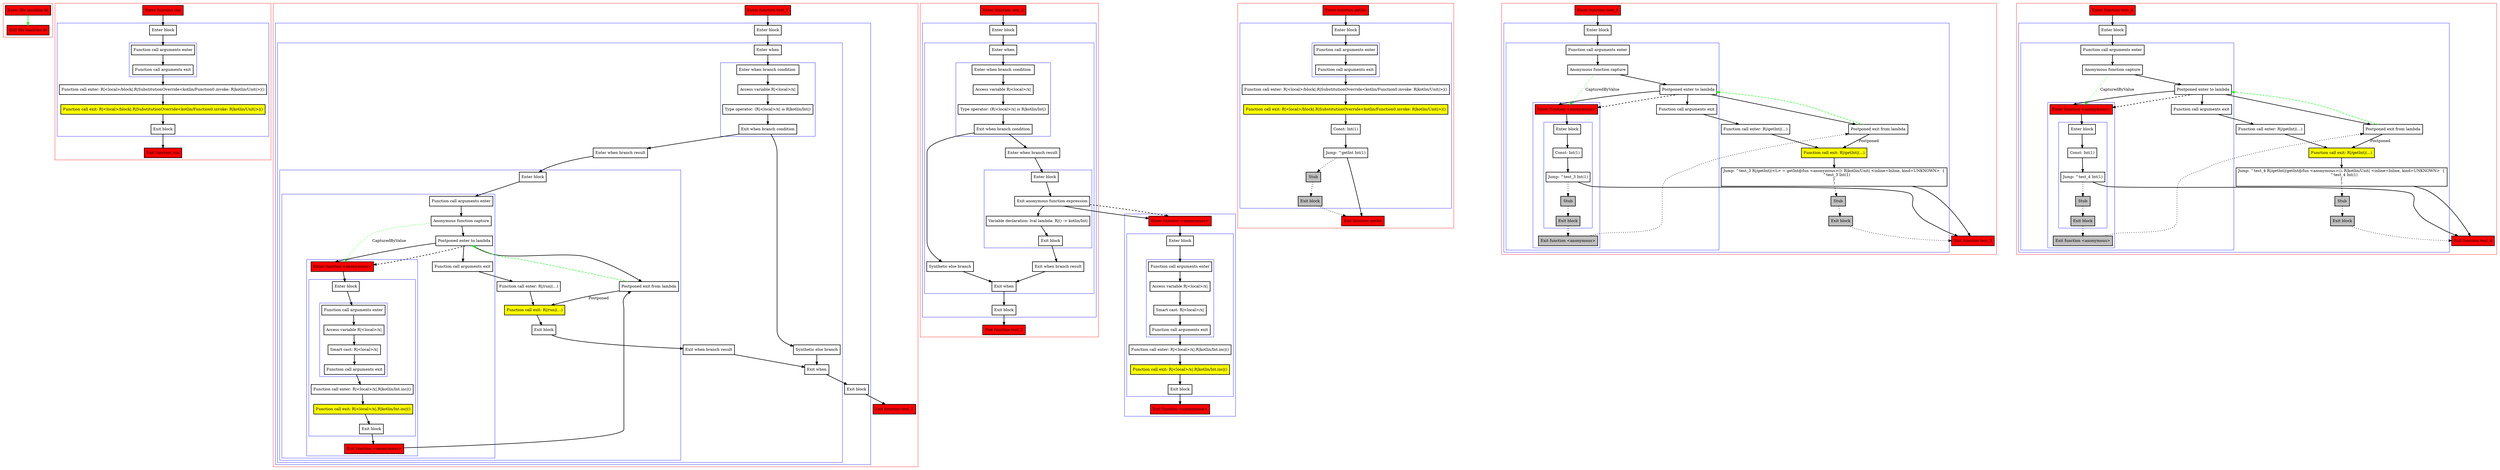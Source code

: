 digraph lambdas_kt {
    graph [nodesep=3]
    node [shape=box penwidth=2]
    edge [penwidth=2]

    subgraph cluster_0 {
        color=red
        0 [label="Enter file lambdas.kt" style="filled" fillcolor=red];
        1 [label="Exit file lambdas.kt" style="filled" fillcolor=red];
    }
    0 -> {1} [color=green];

    subgraph cluster_1 {
        color=red
        2 [label="Enter function run" style="filled" fillcolor=red];
        subgraph cluster_2 {
            color=blue
            3 [label="Enter block"];
            subgraph cluster_3 {
                color=blue
                4 [label="Function call arguments enter"];
                5 [label="Function call arguments exit"];
            }
            6 [label="Function call enter: R|<local>/block|.R|SubstitutionOverride<kotlin/Function0.invoke: R|kotlin/Unit|>|()"];
            7 [label="Function call exit: R|<local>/block|.R|SubstitutionOverride<kotlin/Function0.invoke: R|kotlin/Unit|>|()" style="filled" fillcolor=yellow];
            8 [label="Exit block"];
        }
        9 [label="Exit function run" style="filled" fillcolor=red];
    }
    2 -> {3};
    3 -> {4};
    4 -> {5};
    5 -> {6};
    6 -> {7};
    7 -> {8};
    8 -> {9};

    subgraph cluster_4 {
        color=red
        10 [label="Enter function test_1" style="filled" fillcolor=red];
        subgraph cluster_5 {
            color=blue
            11 [label="Enter block"];
            subgraph cluster_6 {
                color=blue
                12 [label="Enter when"];
                subgraph cluster_7 {
                    color=blue
                    13 [label="Enter when branch condition "];
                    14 [label="Access variable R|<local>/x|"];
                    15 [label="Type operator: (R|<local>/x| is R|kotlin/Int|)"];
                    16 [label="Exit when branch condition"];
                }
                17 [label="Synthetic else branch"];
                18 [label="Enter when branch result"];
                subgraph cluster_8 {
                    color=blue
                    19 [label="Enter block"];
                    subgraph cluster_9 {
                        color=blue
                        20 [label="Function call arguments enter"];
                        21 [label="Anonymous function capture"];
                        22 [label="Postponed enter to lambda"];
                        subgraph cluster_10 {
                            color=blue
                            23 [label="Enter function <anonymous>" style="filled" fillcolor=red];
                            subgraph cluster_11 {
                                color=blue
                                24 [label="Enter block"];
                                subgraph cluster_12 {
                                    color=blue
                                    25 [label="Function call arguments enter"];
                                    26 [label="Access variable R|<local>/x|"];
                                    27 [label="Smart cast: R|<local>/x|"];
                                    28 [label="Function call arguments exit"];
                                }
                                29 [label="Function call enter: R|<local>/x|.R|kotlin/Int.inc|()"];
                                30 [label="Function call exit: R|<local>/x|.R|kotlin/Int.inc|()" style="filled" fillcolor=yellow];
                                31 [label="Exit block"];
                            }
                            32 [label="Exit function <anonymous>" style="filled" fillcolor=red];
                        }
                        33 [label="Function call arguments exit"];
                    }
                    34 [label="Function call enter: R|/run|(...)"];
                    35 [label="Postponed exit from lambda"];
                    36 [label="Function call exit: R|/run|(...)" style="filled" fillcolor=yellow];
                    37 [label="Exit block"];
                }
                38 [label="Exit when branch result"];
                39 [label="Exit when"];
            }
            40 [label="Exit block"];
        }
        41 [label="Exit function test_1" style="filled" fillcolor=red];
    }
    10 -> {11};
    11 -> {12};
    12 -> {13};
    13 -> {14};
    14 -> {15};
    15 -> {16};
    16 -> {17 18};
    17 -> {39};
    18 -> {19};
    19 -> {20};
    20 -> {21};
    21 -> {22};
    21 -> {23} [color=green style=dotted label="CapturedByValue"];
    22 -> {23 33 35};
    22 -> {23} [style=dashed];
    23 -> {24};
    24 -> {25};
    25 -> {26};
    26 -> {27};
    27 -> {28};
    28 -> {29};
    29 -> {30};
    30 -> {31};
    31 -> {32};
    32 -> {35};
    33 -> {34};
    34 -> {36};
    35 -> {22} [color=green style=dashed];
    35 -> {36} [label="Postponed"];
    36 -> {37};
    37 -> {38};
    38 -> {39};
    39 -> {40};
    40 -> {41};

    subgraph cluster_13 {
        color=red
        42 [label="Enter function test_2" style="filled" fillcolor=red];
        subgraph cluster_14 {
            color=blue
            43 [label="Enter block"];
            subgraph cluster_15 {
                color=blue
                44 [label="Enter when"];
                subgraph cluster_16 {
                    color=blue
                    45 [label="Enter when branch condition "];
                    46 [label="Access variable R|<local>/x|"];
                    47 [label="Type operator: (R|<local>/x| is R|kotlin/Int|)"];
                    48 [label="Exit when branch condition"];
                }
                49 [label="Synthetic else branch"];
                50 [label="Enter when branch result"];
                subgraph cluster_17 {
                    color=blue
                    51 [label="Enter block"];
                    52 [label="Exit anonymous function expression"];
                    53 [label="Variable declaration: lval lambda: R|() -> kotlin/Int|"];
                    54 [label="Exit block"];
                }
                55 [label="Exit when branch result"];
                56 [label="Exit when"];
            }
            57 [label="Exit block"];
        }
        58 [label="Exit function test_2" style="filled" fillcolor=red];
    }
    subgraph cluster_18 {
        color=blue
        59 [label="Enter function <anonymous>" style="filled" fillcolor=red];
        subgraph cluster_19 {
            color=blue
            60 [label="Enter block"];
            subgraph cluster_20 {
                color=blue
                61 [label="Function call arguments enter"];
                62 [label="Access variable R|<local>/x|"];
                63 [label="Smart cast: R|<local>/x|"];
                64 [label="Function call arguments exit"];
            }
            65 [label="Function call enter: R|<local>/x|.R|kotlin/Int.inc|()"];
            66 [label="Function call exit: R|<local>/x|.R|kotlin/Int.inc|()" style="filled" fillcolor=yellow];
            67 [label="Exit block"];
        }
        68 [label="Exit function <anonymous>" style="filled" fillcolor=red];
    }
    42 -> {43};
    43 -> {44};
    44 -> {45};
    45 -> {46};
    46 -> {47};
    47 -> {48};
    48 -> {49 50};
    49 -> {56};
    50 -> {51};
    51 -> {52};
    52 -> {53 59};
    52 -> {59} [style=dashed];
    53 -> {54};
    54 -> {55};
    55 -> {56};
    56 -> {57};
    57 -> {58};
    59 -> {60};
    60 -> {61};
    61 -> {62};
    62 -> {63};
    63 -> {64};
    64 -> {65};
    65 -> {66};
    66 -> {67};
    67 -> {68};

    subgraph cluster_21 {
        color=red
        69 [label="Enter function getInt" style="filled" fillcolor=red];
        subgraph cluster_22 {
            color=blue
            70 [label="Enter block"];
            subgraph cluster_23 {
                color=blue
                71 [label="Function call arguments enter"];
                72 [label="Function call arguments exit"];
            }
            73 [label="Function call enter: R|<local>/block|.R|SubstitutionOverride<kotlin/Function0.invoke: R|kotlin/Unit|>|()"];
            74 [label="Function call exit: R|<local>/block|.R|SubstitutionOverride<kotlin/Function0.invoke: R|kotlin/Unit|>|()" style="filled" fillcolor=yellow];
            75 [label="Const: Int(1)"];
            76 [label="Jump: ^getInt Int(1)"];
            77 [label="Stub" style="filled" fillcolor=gray];
            78 [label="Exit block" style="filled" fillcolor=gray];
        }
        79 [label="Exit function getInt" style="filled" fillcolor=red];
    }
    69 -> {70};
    70 -> {71};
    71 -> {72};
    72 -> {73};
    73 -> {74};
    74 -> {75};
    75 -> {76};
    76 -> {79};
    76 -> {77} [style=dotted];
    77 -> {78} [style=dotted];
    78 -> {79} [style=dotted];

    subgraph cluster_24 {
        color=red
        80 [label="Enter function test_3" style="filled" fillcolor=red];
        subgraph cluster_25 {
            color=blue
            81 [label="Enter block"];
            subgraph cluster_26 {
                color=blue
                82 [label="Function call arguments enter"];
                83 [label="Anonymous function capture"];
                84 [label="Postponed enter to lambda"];
                subgraph cluster_27 {
                    color=blue
                    85 [label="Enter function <anonymous>" style="filled" fillcolor=red];
                    subgraph cluster_28 {
                        color=blue
                        86 [label="Enter block"];
                        87 [label="Const: Int(1)"];
                        88 [label="Jump: ^test_3 Int(1)"];
                        89 [label="Stub" style="filled" fillcolor=gray];
                        90 [label="Exit block" style="filled" fillcolor=gray];
                    }
                    91 [label="Exit function <anonymous>" style="filled" fillcolor=gray];
                }
                92 [label="Function call arguments exit"];
            }
            93 [label="Function call enter: R|/getInt|(...)"];
            94 [label="Postponed exit from lambda"];
            95 [label="Function call exit: R|/getInt|(...)" style="filled" fillcolor=yellow];
            96 [label="Jump: ^test_3 R|/getInt|(<L> = getInt@fun <anonymous>(): R|kotlin/Unit| <inline=Inline, kind=UNKNOWN>  {
    ^test_3 Int(1)
}
)"];
            97 [label="Stub" style="filled" fillcolor=gray];
            98 [label="Exit block" style="filled" fillcolor=gray];
        }
        99 [label="Exit function test_3" style="filled" fillcolor=red];
    }
    80 -> {81};
    81 -> {82};
    82 -> {83};
    83 -> {84};
    83 -> {85} [color=green style=dotted label="CapturedByValue"];
    84 -> {85 92 94};
    84 -> {85} [style=dashed];
    85 -> {86};
    86 -> {87};
    87 -> {88};
    88 -> {99};
    88 -> {89} [style=dotted];
    89 -> {90} [style=dotted];
    90 -> {91} [style=dotted];
    91 -> {94} [style=dotted];
    92 -> {93};
    93 -> {95};
    94 -> {84} [color=green style=dashed];
    94 -> {95} [label="Postponed"];
    95 -> {96};
    96 -> {99};
    96 -> {97} [style=dotted];
    97 -> {98} [style=dotted];
    98 -> {99} [style=dotted];

    subgraph cluster_29 {
        color=red
        100 [label="Enter function test_4" style="filled" fillcolor=red];
        subgraph cluster_30 {
            color=blue
            101 [label="Enter block"];
            subgraph cluster_31 {
                color=blue
                102 [label="Function call arguments enter"];
                103 [label="Anonymous function capture"];
                104 [label="Postponed enter to lambda"];
                subgraph cluster_32 {
                    color=blue
                    105 [label="Enter function <anonymous>" style="filled" fillcolor=red];
                    subgraph cluster_33 {
                        color=blue
                        106 [label="Enter block"];
                        107 [label="Const: Int(1)"];
                        108 [label="Jump: ^test_4 Int(1)"];
                        109 [label="Stub" style="filled" fillcolor=gray];
                        110 [label="Exit block" style="filled" fillcolor=gray];
                    }
                    111 [label="Exit function <anonymous>" style="filled" fillcolor=gray];
                }
                112 [label="Function call arguments exit"];
            }
            113 [label="Function call enter: R|/getInt|(...)"];
            114 [label="Postponed exit from lambda"];
            115 [label="Function call exit: R|/getInt|(...)" style="filled" fillcolor=yellow];
            116 [label="Jump: ^test_4 R|/getInt|(getInt@fun <anonymous>(): R|kotlin/Unit| <inline=Inline, kind=UNKNOWN>  {
    ^test_4 Int(1)
}
)"];
            117 [label="Stub" style="filled" fillcolor=gray];
            118 [label="Exit block" style="filled" fillcolor=gray];
        }
        119 [label="Exit function test_4" style="filled" fillcolor=red];
    }
    100 -> {101};
    101 -> {102};
    102 -> {103};
    103 -> {104};
    103 -> {105} [color=green style=dotted label="CapturedByValue"];
    104 -> {105 112 114};
    104 -> {105} [style=dashed];
    105 -> {106};
    106 -> {107};
    107 -> {108};
    108 -> {119};
    108 -> {109} [style=dotted];
    109 -> {110} [style=dotted];
    110 -> {111} [style=dotted];
    111 -> {114} [style=dotted];
    112 -> {113};
    113 -> {115};
    114 -> {104} [color=green style=dashed];
    114 -> {115} [label="Postponed"];
    115 -> {116};
    116 -> {119};
    116 -> {117} [style=dotted];
    117 -> {118} [style=dotted];
    118 -> {119} [style=dotted];

}
